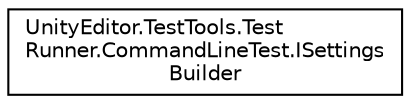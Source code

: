 digraph "Graphical Class Hierarchy"
{
 // LATEX_PDF_SIZE
  edge [fontname="Helvetica",fontsize="10",labelfontname="Helvetica",labelfontsize="10"];
  node [fontname="Helvetica",fontsize="10",shape=record];
  rankdir="LR";
  Node0 [label="UnityEditor.TestTools.Test\lRunner.CommandLineTest.ISettings\lBuilder",height=0.2,width=0.4,color="black", fillcolor="white", style="filled",URL="$interface_unity_editor_1_1_test_tools_1_1_test_runner_1_1_command_line_test_1_1_i_settings_builder.html",tooltip=" "];
}
